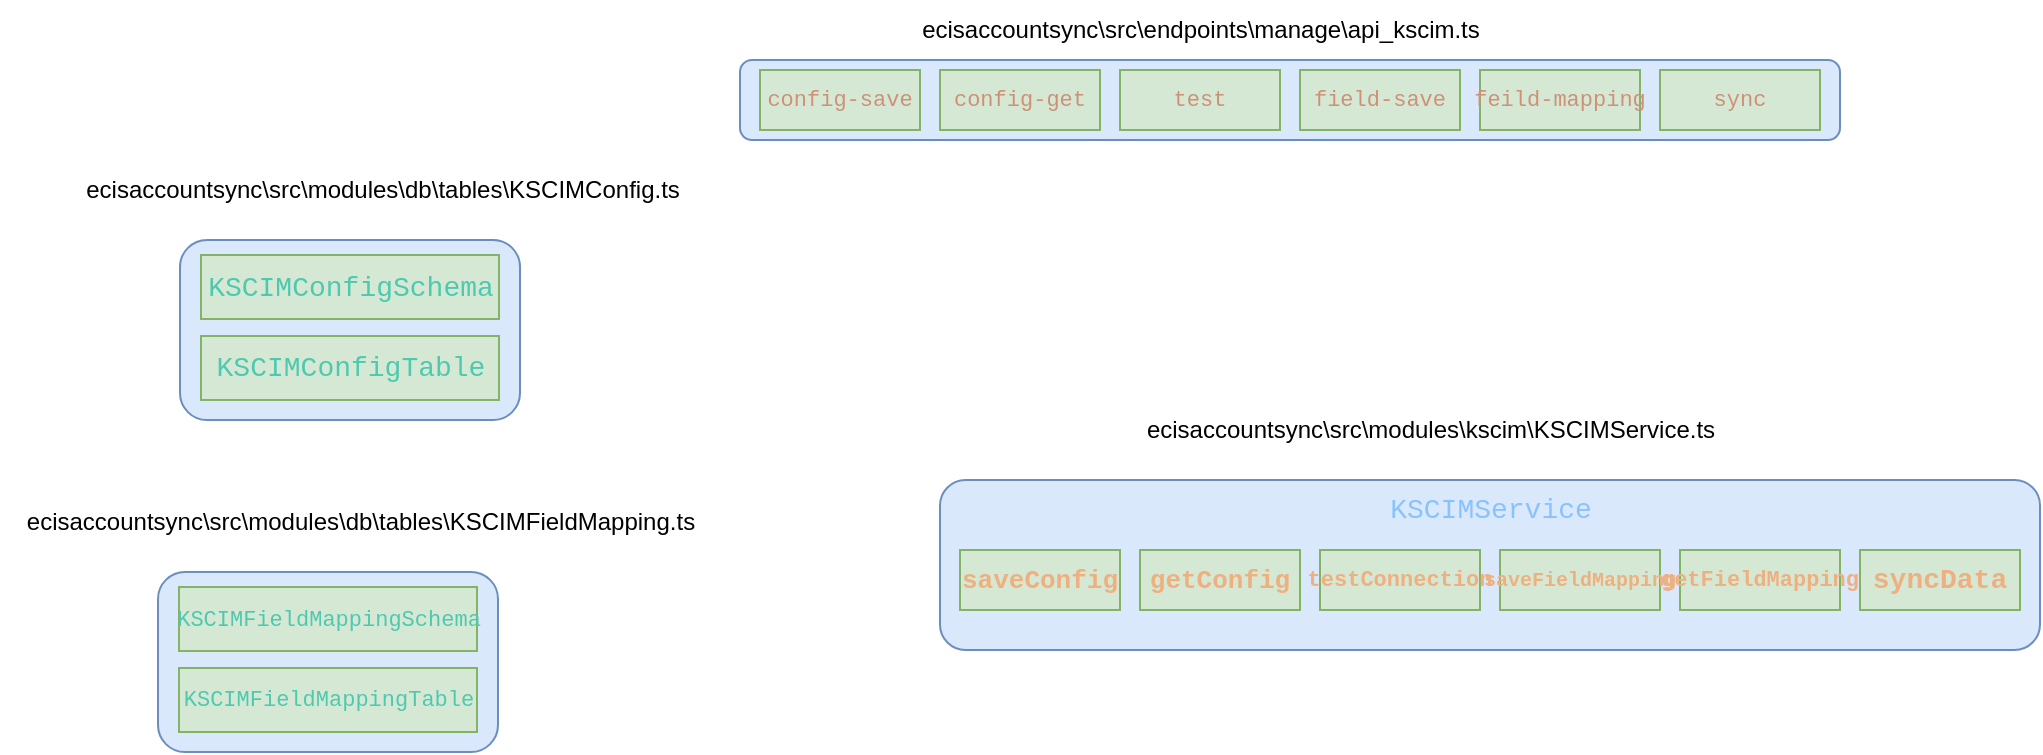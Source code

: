<mxfile version="26.2.15">
  <diagram id="Ht1M8jgEwFfnCIfOTk4-" name="Page-1">
    <mxGraphModel dx="3152" dy="1527" grid="1" gridSize="10" guides="1" tooltips="1" connect="1" arrows="1" fold="1" page="1" pageScale="1" pageWidth="1169" pageHeight="827" math="0" shadow="0">
      <root>
        <mxCell id="0" />
        <mxCell id="1" parent="0" />
        <mxCell id="XRZrm3slOitllg8Y0fcK-1" value="" style="rounded=1;whiteSpace=wrap;html=1;fillColor=#dae8fc;strokeColor=#6c8ebf;" vertex="1" parent="1">
          <mxGeometry x="-830" y="-780" width="550" height="40" as="geometry" />
        </mxCell>
        <mxCell id="XRZrm3slOitllg8Y0fcK-2" value="ecisaccountsync\src\endpoints\manage\api_kscim.ts" style="text;html=1;align=center;verticalAlign=middle;resizable=0;points=[];autosize=1;strokeColor=none;fillColor=none;" vertex="1" parent="1">
          <mxGeometry x="-750" y="-810" width="300" height="30" as="geometry" />
        </mxCell>
        <mxCell id="XRZrm3slOitllg8Y0fcK-3" value="&lt;div style=&quot;color: rgb(204, 204, 204); font-family: Consolas, &amp;quot;Courier New&amp;quot;, monospace; line-height: 19px; white-space: pre;&quot;&gt;&lt;span style=&quot;color: rgb(206, 145, 120);&quot;&gt;&lt;font style=&quot;font-size: 11px;&quot;&gt;config-save&lt;/font&gt;&lt;/span&gt;&lt;/div&gt;" style="rounded=0;whiteSpace=wrap;html=1;fillColor=#d5e8d4;strokeColor=#82b366;" vertex="1" parent="1">
          <mxGeometry x="-820" y="-775" width="80" height="30" as="geometry" />
        </mxCell>
        <mxCell id="XRZrm3slOitllg8Y0fcK-4" value="&lt;div style=&quot;color: rgb(204, 204, 204); font-family: Consolas, &amp;quot;Courier New&amp;quot;, monospace; line-height: 19px; white-space: pre;&quot;&gt;&lt;span style=&quot;color: rgb(206, 145, 120);&quot;&gt;&lt;font style=&quot;font-size: 11px;&quot;&gt;config-get&lt;/font&gt;&lt;/span&gt;&lt;/div&gt;" style="rounded=0;whiteSpace=wrap;html=1;fillColor=#d5e8d4;strokeColor=#82b366;" vertex="1" parent="1">
          <mxGeometry x="-730" y="-775" width="80" height="30" as="geometry" />
        </mxCell>
        <mxCell id="XRZrm3slOitllg8Y0fcK-5" value="&lt;div style=&quot;font-family: Consolas, &amp;quot;Courier New&amp;quot;, monospace; line-height: 19px; white-space: pre; color: rgb(204, 204, 204);&quot;&gt;&lt;font color=&quot;#ce9178&quot;&gt;&lt;span style=&quot;font-size: 11px;&quot;&gt;test&lt;/span&gt;&lt;/font&gt;&lt;/div&gt;" style="rounded=0;whiteSpace=wrap;html=1;fillColor=#d5e8d4;strokeColor=#82b366;" vertex="1" parent="1">
          <mxGeometry x="-640" y="-775" width="80" height="30" as="geometry" />
        </mxCell>
        <mxCell id="XRZrm3slOitllg8Y0fcK-6" value="&lt;div style=&quot;font-family: Consolas, &amp;quot;Courier New&amp;quot;, monospace; line-height: 19px; white-space: pre; color: rgb(204, 204, 204);&quot;&gt;&lt;font color=&quot;#ce9178&quot;&gt;&lt;span style=&quot;font-size: 11px;&quot;&gt;field-save&lt;/span&gt;&lt;/font&gt;&lt;/div&gt;" style="rounded=0;whiteSpace=wrap;html=1;fillColor=#d5e8d4;strokeColor=#82b366;" vertex="1" parent="1">
          <mxGeometry x="-550" y="-775" width="80" height="30" as="geometry" />
        </mxCell>
        <mxCell id="XRZrm3slOitllg8Y0fcK-7" value="&lt;div style=&quot;font-family: Consolas, &amp;quot;Courier New&amp;quot;, monospace; line-height: 19px; white-space: pre; color: rgb(204, 204, 204);&quot;&gt;&lt;font color=&quot;#ce9178&quot;&gt;&lt;span style=&quot;font-size: 11px;&quot;&gt;feild-mapping&lt;/span&gt;&lt;/font&gt;&lt;/div&gt;" style="rounded=0;whiteSpace=wrap;html=1;fillColor=#d5e8d4;strokeColor=#82b366;" vertex="1" parent="1">
          <mxGeometry x="-460" y="-775" width="80" height="30" as="geometry" />
        </mxCell>
        <mxCell id="XRZrm3slOitllg8Y0fcK-8" value="&lt;div style=&quot;font-family: Consolas, &amp;quot;Courier New&amp;quot;, monospace; line-height: 19px; white-space: pre; color: rgb(204, 204, 204);&quot;&gt;&lt;font color=&quot;#ce9178&quot;&gt;&lt;span style=&quot;font-size: 11px;&quot;&gt;sync&lt;/span&gt;&lt;/font&gt;&lt;/div&gt;" style="rounded=0;whiteSpace=wrap;html=1;fillColor=#d5e8d4;strokeColor=#82b366;" vertex="1" parent="1">
          <mxGeometry x="-370" y="-775" width="80" height="30" as="geometry" />
        </mxCell>
        <mxCell id="XRZrm3slOitllg8Y0fcK-9" value="" style="rounded=1;whiteSpace=wrap;html=1;fillColor=#dae8fc;strokeColor=#6c8ebf;" vertex="1" parent="1">
          <mxGeometry x="-1110" y="-690" width="170" height="90" as="geometry" />
        </mxCell>
        <mxCell id="XRZrm3slOitllg8Y0fcK-10" value="ecisaccountsync\src\modules\db\tables\KSCIMConfig.ts" style="text;html=1;align=center;verticalAlign=middle;resizable=0;points=[];autosize=1;strokeColor=none;fillColor=none;" vertex="1" parent="1">
          <mxGeometry x="-1169" y="-730" width="320" height="30" as="geometry" />
        </mxCell>
        <mxCell id="XRZrm3slOitllg8Y0fcK-11" value="&lt;div style=&quot;color: rgb(204, 204, 204); font-family: Consolas, &amp;quot;Courier New&amp;quot;, monospace; font-size: 14px; line-height: 19px; white-space: pre;&quot;&gt;&lt;span style=&quot;color: rgb(78, 201, 176);&quot;&gt;KSCIMConfigSchema&lt;/span&gt;&lt;/div&gt;" style="rounded=0;whiteSpace=wrap;html=1;fillColor=#d5e8d4;strokeColor=#82b366;" vertex="1" parent="1">
          <mxGeometry x="-1099.5" y="-682.5" width="149" height="32" as="geometry" />
        </mxCell>
        <mxCell id="XRZrm3slOitllg8Y0fcK-12" value="&lt;div style=&quot;color: rgb(204, 204, 204); font-family: Consolas, &amp;quot;Courier New&amp;quot;, monospace; font-size: 14px; line-height: 19px; white-space: pre;&quot;&gt;&lt;div style=&quot;line-height: 19px;&quot;&gt;&lt;span style=&quot;color: rgb(78, 201, 176);&quot;&gt;KSCIMConfigTable&lt;/span&gt;&lt;/div&gt;&lt;/div&gt;" style="rounded=0;whiteSpace=wrap;html=1;fillColor=#d5e8d4;strokeColor=#82b366;" vertex="1" parent="1">
          <mxGeometry x="-1099.5" y="-642" width="149" height="32" as="geometry" />
        </mxCell>
        <mxCell id="XRZrm3slOitllg8Y0fcK-13" value="" style="rounded=1;whiteSpace=wrap;html=1;fillColor=#dae8fc;strokeColor=#6c8ebf;" vertex="1" parent="1">
          <mxGeometry x="-1121" y="-524" width="170" height="90" as="geometry" />
        </mxCell>
        <mxCell id="XRZrm3slOitllg8Y0fcK-14" value="ecisaccountsync\src\modules\db\tables\KSCIMFieldMapping.ts" style="text;html=1;align=center;verticalAlign=middle;resizable=0;points=[];autosize=1;strokeColor=none;fillColor=none;" vertex="1" parent="1">
          <mxGeometry x="-1200" y="-564" width="360" height="30" as="geometry" />
        </mxCell>
        <mxCell id="XRZrm3slOitllg8Y0fcK-15" value="&lt;div style=&quot;color: rgb(204, 204, 204); font-family: Consolas, &amp;quot;Courier New&amp;quot;, monospace; line-height: 19px; white-space: pre;&quot;&gt;&lt;div style=&quot;line-height: 19px;&quot;&gt;&lt;span style=&quot;color: rgb(78, 201, 176);&quot;&gt;&lt;font style=&quot;font-size: 11px;&quot;&gt;KSCIMFieldMappingSchema&lt;/font&gt;&lt;/span&gt;&lt;/div&gt;&lt;/div&gt;" style="rounded=0;whiteSpace=wrap;html=1;fillColor=#d5e8d4;strokeColor=#82b366;" vertex="1" parent="1">
          <mxGeometry x="-1110.5" y="-516.5" width="149" height="32" as="geometry" />
        </mxCell>
        <mxCell id="XRZrm3slOitllg8Y0fcK-16" value="&lt;div style=&quot;color: rgb(204, 204, 204); font-family: Consolas, &amp;quot;Courier New&amp;quot;, monospace; line-height: 19px; white-space: pre;&quot;&gt;&lt;div style=&quot;line-height: 19px;&quot;&gt;&lt;div style=&quot;line-height: 19px;&quot;&gt;&lt;span style=&quot;color: rgb(78, 201, 176);&quot;&gt;&lt;font style=&quot;font-size: 11px;&quot;&gt;KSCIMFieldMappingTable&lt;/font&gt;&lt;/span&gt;&lt;/div&gt;&lt;/div&gt;&lt;/div&gt;" style="rounded=0;whiteSpace=wrap;html=1;fillColor=#d5e8d4;strokeColor=#82b366;" vertex="1" parent="1">
          <mxGeometry x="-1110.5" y="-476" width="149" height="32" as="geometry" />
        </mxCell>
        <mxCell id="XRZrm3slOitllg8Y0fcK-17" value="" style="rounded=1;whiteSpace=wrap;html=1;fillColor=#dae8fc;strokeColor=#6c8ebf;" vertex="1" parent="1">
          <mxGeometry x="-730" y="-570" width="550" height="85" as="geometry" />
        </mxCell>
        <mxCell id="XRZrm3slOitllg8Y0fcK-18" value="ecisaccountsync\src\modules\kscim\KSCIMService.ts" style="text;html=1;align=center;verticalAlign=middle;resizable=0;points=[];autosize=1;strokeColor=none;fillColor=none;" vertex="1" parent="1">
          <mxGeometry x="-640" y="-610" width="310" height="30" as="geometry" />
        </mxCell>
        <mxCell id="XRZrm3slOitllg8Y0fcK-19" value="&lt;div style=&quot;color: rgb(204, 204, 204); font-family: Consolas, &amp;quot;Courier New&amp;quot;, monospace; line-height: 19px; white-space: pre;&quot;&gt;&lt;div style=&quot;color: rgb(216, 222, 233); line-height: 19px;&quot;&gt;&lt;span style=&quot;color: rgb(239, 176, 128); font-weight: bold;&quot;&gt;&lt;font style=&quot;font-size: 13px;&quot;&gt;saveConfig&lt;/font&gt;&lt;/span&gt;&lt;/div&gt;&lt;/div&gt;" style="rounded=0;whiteSpace=wrap;html=1;fillColor=#d5e8d4;strokeColor=#82b366;" vertex="1" parent="1">
          <mxGeometry x="-720" y="-535" width="80" height="30" as="geometry" />
        </mxCell>
        <mxCell id="XRZrm3slOitllg8Y0fcK-20" value="&lt;div style=&quot;color: rgb(204, 204, 204); font-family: Consolas, &amp;quot;Courier New&amp;quot;, monospace; line-height: 19px; white-space: pre;&quot;&gt;&lt;div style=&quot;color: rgb(216, 222, 233); line-height: 19px;&quot;&gt;&lt;span style=&quot;color: rgb(239, 176, 128); font-weight: bold;&quot;&gt;&lt;font style=&quot;font-size: 13px;&quot;&gt;getConfig&lt;/font&gt;&lt;/span&gt;&lt;/div&gt;&lt;/div&gt;" style="rounded=0;whiteSpace=wrap;html=1;fillColor=#d5e8d4;strokeColor=#82b366;" vertex="1" parent="1">
          <mxGeometry x="-630" y="-535" width="80" height="30" as="geometry" />
        </mxCell>
        <mxCell id="XRZrm3slOitllg8Y0fcK-21" value="&lt;div style=&quot;font-family: Consolas, &amp;quot;Courier New&amp;quot;, monospace; line-height: 19px; white-space: pre; color: rgb(204, 204, 204);&quot;&gt;&lt;div style=&quot;color: rgb(216, 222, 233); line-height: 19px;&quot;&gt;&lt;span style=&quot;color: rgb(239, 176, 128); font-weight: bold;&quot;&gt;&lt;font style=&quot;font-size: 11px;&quot;&gt;testConnection&lt;/font&gt;&lt;/span&gt;&lt;/div&gt;&lt;/div&gt;" style="rounded=0;whiteSpace=wrap;html=1;fillColor=#d5e8d4;strokeColor=#82b366;" vertex="1" parent="1">
          <mxGeometry x="-540" y="-535" width="80" height="30" as="geometry" />
        </mxCell>
        <mxCell id="XRZrm3slOitllg8Y0fcK-22" value="&lt;div style=&quot;font-family: Consolas, &amp;quot;Courier New&amp;quot;, monospace; line-height: 19px; white-space: pre; color: rgb(204, 204, 204);&quot;&gt;&lt;div style=&quot;color: rgb(216, 222, 233); line-height: 19px;&quot;&gt;&lt;span style=&quot;color: rgb(239, 176, 128); font-weight: bold;&quot;&gt;&lt;font style=&quot;font-size: 10px;&quot;&gt;saveFieldMapping&lt;/font&gt;&lt;/span&gt;&lt;/div&gt;&lt;/div&gt;" style="rounded=0;whiteSpace=wrap;html=1;fillColor=#d5e8d4;strokeColor=#82b366;" vertex="1" parent="1">
          <mxGeometry x="-450" y="-535" width="80" height="30" as="geometry" />
        </mxCell>
        <mxCell id="XRZrm3slOitllg8Y0fcK-23" value="&lt;div style=&quot;font-family: Consolas, &amp;quot;Courier New&amp;quot;, monospace; line-height: 19px; white-space: pre; color: rgb(204, 204, 204);&quot;&gt;&lt;div style=&quot;color: rgb(216, 222, 233); line-height: 19px;&quot;&gt;&lt;span style=&quot;color: rgb(239, 176, 128); font-weight: bold;&quot;&gt;&lt;font style=&quot;font-size: 11px;&quot;&gt;getFieldMapping&lt;/font&gt;&lt;/span&gt;&lt;/div&gt;&lt;/div&gt;" style="rounded=0;whiteSpace=wrap;html=1;fillColor=#d5e8d4;strokeColor=#82b366;" vertex="1" parent="1">
          <mxGeometry x="-360" y="-535" width="80" height="30" as="geometry" />
        </mxCell>
        <mxCell id="XRZrm3slOitllg8Y0fcK-24" value="&lt;div style=&quot;font-family: Consolas, &amp;quot;Courier New&amp;quot;, monospace; line-height: 19px; white-space: pre; color: rgb(204, 204, 204);&quot;&gt;&lt;div style=&quot;color: rgb(216, 222, 233); font-size: 14px; line-height: 19px;&quot;&gt;&lt;span style=&quot;color: rgb(239, 176, 128); font-weight: bold;&quot;&gt;syncData&lt;/span&gt;&lt;/div&gt;&lt;/div&gt;" style="rounded=0;whiteSpace=wrap;html=1;fillColor=#d5e8d4;strokeColor=#82b366;" vertex="1" parent="1">
          <mxGeometry x="-270" y="-535" width="80" height="30" as="geometry" />
        </mxCell>
        <mxCell id="XRZrm3slOitllg8Y0fcK-25" value="&lt;div style=&quot;color: rgb(216, 222, 233); font-family: Consolas, &amp;quot;Courier New&amp;quot;, monospace; font-size: 14px; line-height: 19px; white-space-collapse: preserve;&quot;&gt;&lt;span style=&quot;color: rgb(135, 195, 255);&quot;&gt;KSCIMService&lt;/span&gt;&lt;/div&gt;" style="text;html=1;align=center;verticalAlign=middle;resizable=0;points=[];autosize=1;strokeColor=none;fillColor=none;" vertex="1" parent="1">
          <mxGeometry x="-515" y="-570" width="120" height="30" as="geometry" />
        </mxCell>
      </root>
    </mxGraphModel>
  </diagram>
</mxfile>
